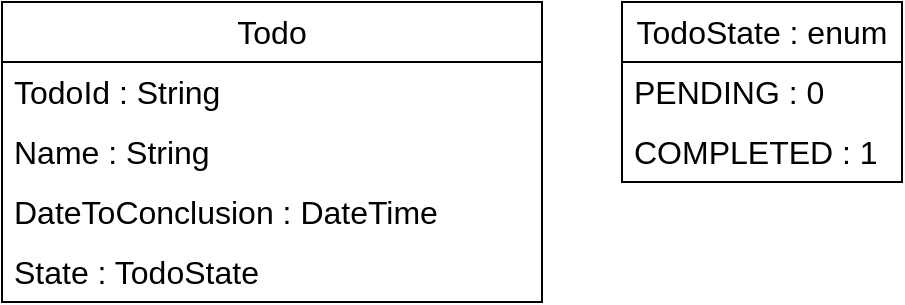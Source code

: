 <mxfile version="21.4.0" type="device">
  <diagram name="Página-1" id="N_FZ4tqUQmWMrYZU033D">
    <mxGraphModel dx="1034" dy="486" grid="1" gridSize="10" guides="1" tooltips="1" connect="1" arrows="1" fold="1" page="1" pageScale="1" pageWidth="827" pageHeight="1169" math="0" shadow="0">
      <root>
        <mxCell id="0" />
        <mxCell id="1" parent="0" />
        <mxCell id="DAKXXFT9BxDWYzJ0pcW_-1" value="Todo" style="swimlane;fontStyle=0;childLayout=stackLayout;horizontal=1;startSize=30;horizontalStack=0;resizeParent=1;resizeParentMax=0;resizeLast=0;collapsible=1;marginBottom=0;whiteSpace=wrap;html=1;fontSize=16;" vertex="1" parent="1">
          <mxGeometry x="130" y="360" width="270" height="150" as="geometry" />
        </mxCell>
        <mxCell id="DAKXXFT9BxDWYzJ0pcW_-9" value="TodoId : String" style="text;strokeColor=none;fillColor=none;align=left;verticalAlign=middle;spacingLeft=4;spacingRight=4;overflow=hidden;points=[[0,0.5],[1,0.5]];portConstraint=eastwest;rotatable=0;whiteSpace=wrap;html=1;fontSize=16;" vertex="1" parent="DAKXXFT9BxDWYzJ0pcW_-1">
          <mxGeometry y="30" width="270" height="30" as="geometry" />
        </mxCell>
        <mxCell id="DAKXXFT9BxDWYzJ0pcW_-2" value="Name : String" style="text;strokeColor=none;fillColor=none;align=left;verticalAlign=middle;spacingLeft=4;spacingRight=4;overflow=hidden;points=[[0,0.5],[1,0.5]];portConstraint=eastwest;rotatable=0;whiteSpace=wrap;html=1;fontSize=16;" vertex="1" parent="DAKXXFT9BxDWYzJ0pcW_-1">
          <mxGeometry y="60" width="270" height="30" as="geometry" />
        </mxCell>
        <mxCell id="DAKXXFT9BxDWYzJ0pcW_-3" value="DateToConclusion : DateTime" style="text;strokeColor=none;fillColor=none;align=left;verticalAlign=middle;spacingLeft=4;spacingRight=4;overflow=hidden;points=[[0,0.5],[1,0.5]];portConstraint=eastwest;rotatable=0;whiteSpace=wrap;html=1;fontSize=16;" vertex="1" parent="DAKXXFT9BxDWYzJ0pcW_-1">
          <mxGeometry y="90" width="270" height="30" as="geometry" />
        </mxCell>
        <mxCell id="DAKXXFT9BxDWYzJ0pcW_-4" value="State : TodoState" style="text;strokeColor=none;fillColor=none;align=left;verticalAlign=middle;spacingLeft=4;spacingRight=4;overflow=hidden;points=[[0,0.5],[1,0.5]];portConstraint=eastwest;rotatable=0;whiteSpace=wrap;html=1;fontSize=16;" vertex="1" parent="DAKXXFT9BxDWYzJ0pcW_-1">
          <mxGeometry y="120" width="270" height="30" as="geometry" />
        </mxCell>
        <mxCell id="DAKXXFT9BxDWYzJ0pcW_-5" value="TodoState : enum" style="swimlane;fontStyle=0;childLayout=stackLayout;horizontal=1;startSize=30;horizontalStack=0;resizeParent=1;resizeParentMax=0;resizeLast=0;collapsible=1;marginBottom=0;whiteSpace=wrap;html=1;fontSize=16;" vertex="1" parent="1">
          <mxGeometry x="440" y="360" width="140" height="90" as="geometry" />
        </mxCell>
        <mxCell id="DAKXXFT9BxDWYzJ0pcW_-6" value="PENDING : 0" style="text;strokeColor=none;fillColor=none;align=left;verticalAlign=middle;spacingLeft=4;spacingRight=4;overflow=hidden;points=[[0,0.5],[1,0.5]];portConstraint=eastwest;rotatable=0;whiteSpace=wrap;html=1;fontSize=16;" vertex="1" parent="DAKXXFT9BxDWYzJ0pcW_-5">
          <mxGeometry y="30" width="140" height="30" as="geometry" />
        </mxCell>
        <mxCell id="DAKXXFT9BxDWYzJ0pcW_-7" value="COMPLETED : 1" style="text;strokeColor=none;fillColor=none;align=left;verticalAlign=middle;spacingLeft=4;spacingRight=4;overflow=hidden;points=[[0,0.5],[1,0.5]];portConstraint=eastwest;rotatable=0;whiteSpace=wrap;html=1;fontSize=16;" vertex="1" parent="DAKXXFT9BxDWYzJ0pcW_-5">
          <mxGeometry y="60" width="140" height="30" as="geometry" />
        </mxCell>
      </root>
    </mxGraphModel>
  </diagram>
</mxfile>
